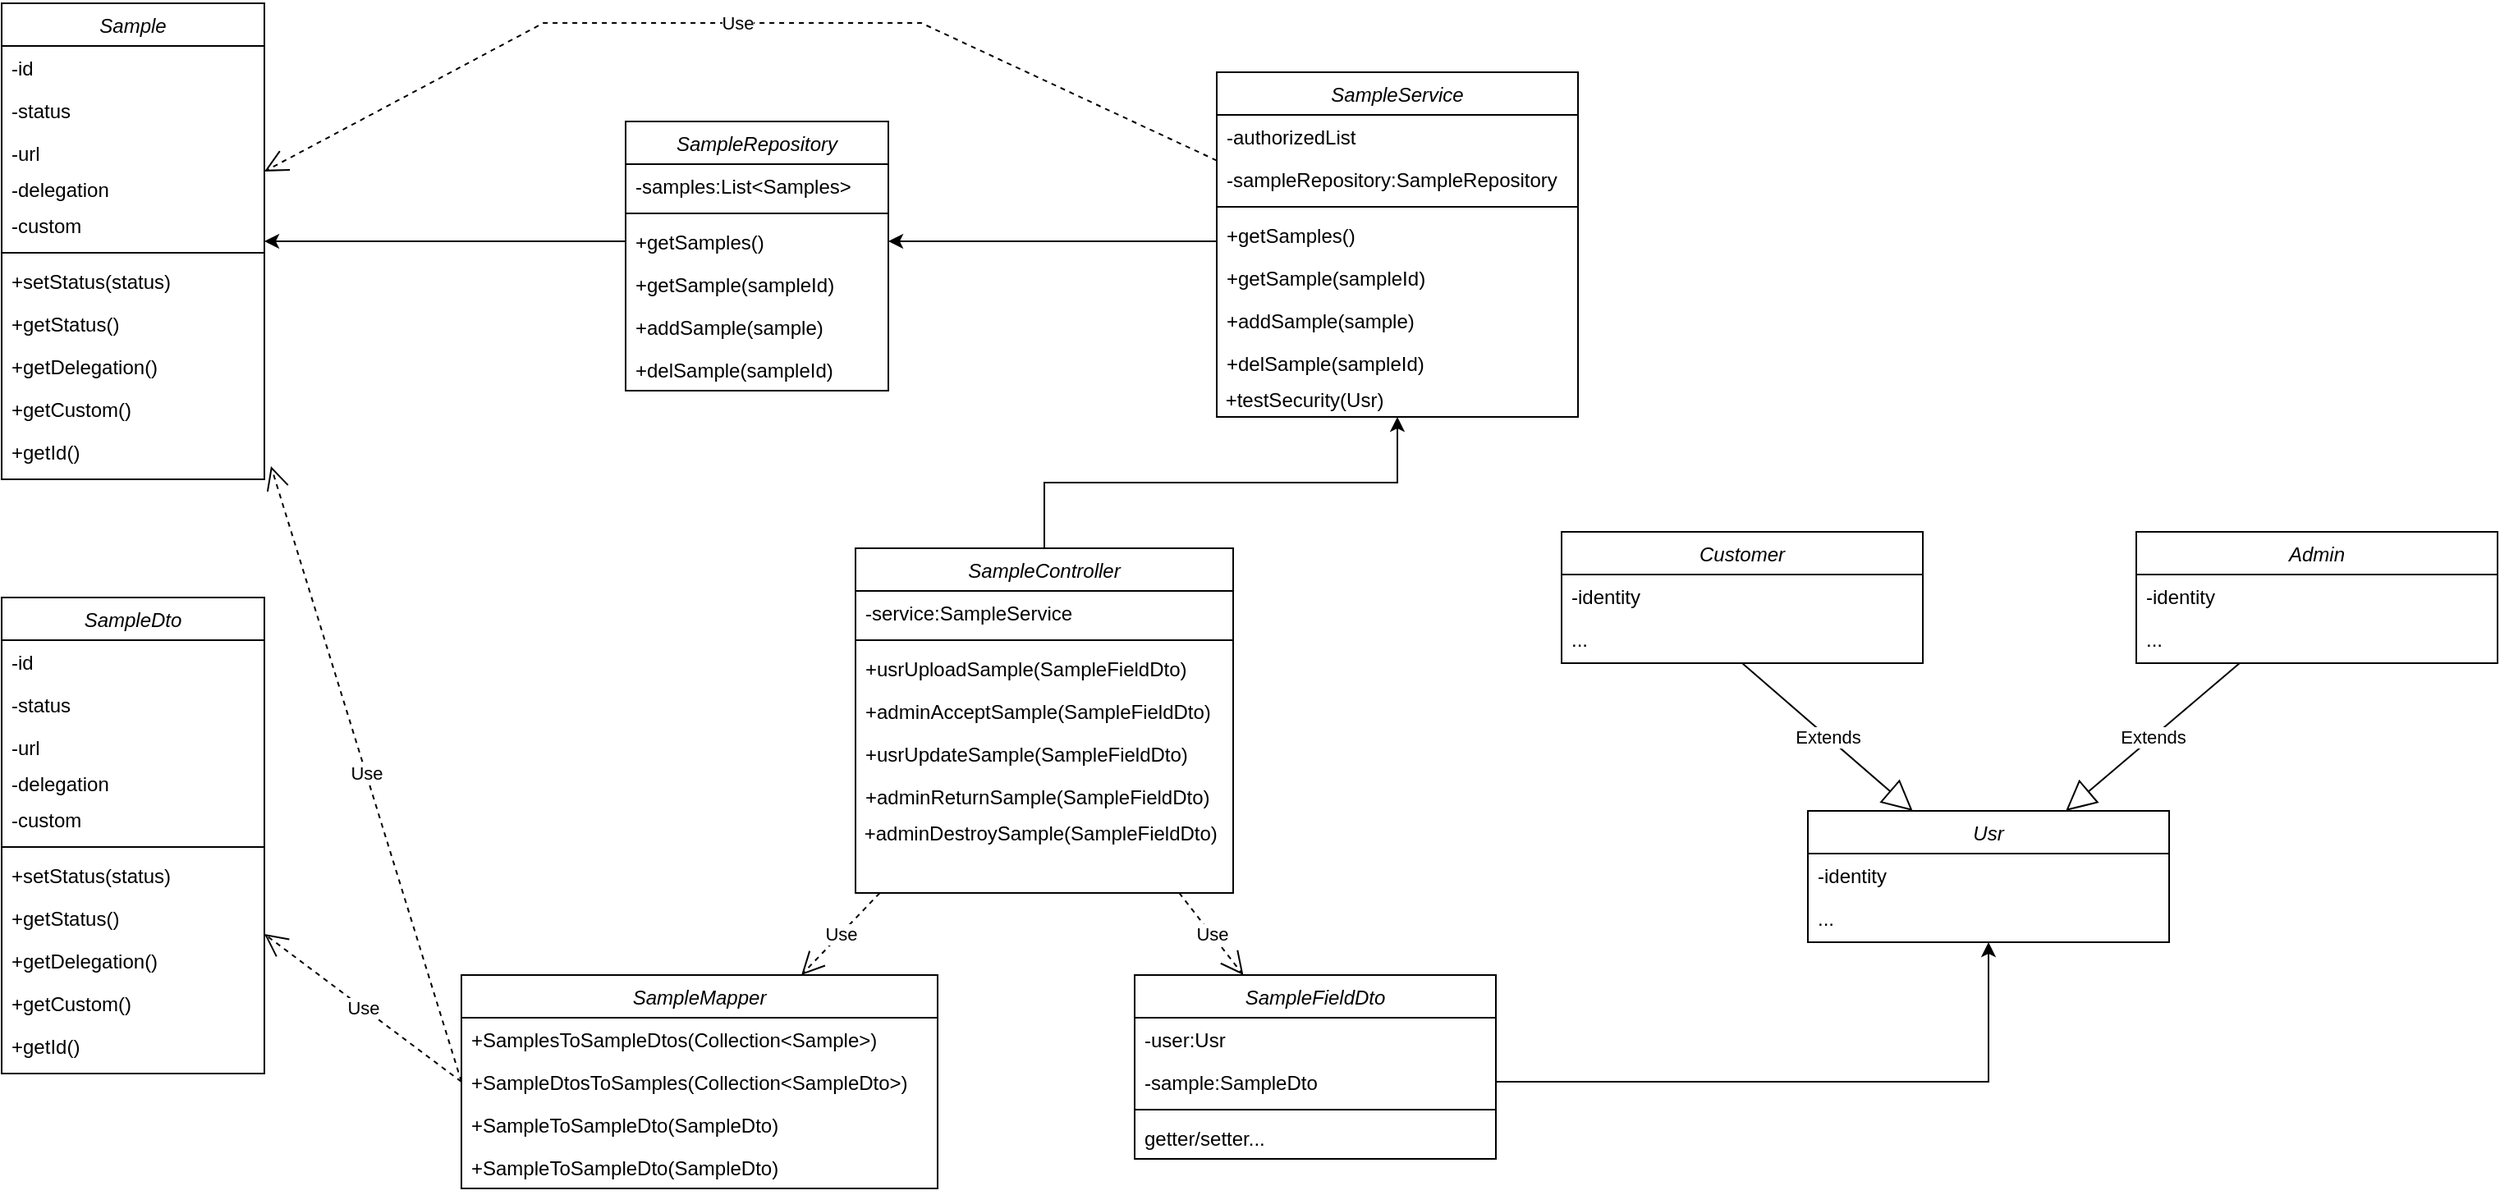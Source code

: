 <mxfile version="17.4.5" type="device"><diagram id="C5RBs43oDa-KdzZeNtuy" name="Page-1"><mxGraphModel dx="1038" dy="536" grid="1" gridSize="10" guides="1" tooltips="1" connect="1" arrows="1" fold="1" page="1" pageScale="1" pageWidth="827" pageHeight="1169" math="0" shadow="0"><root><mxCell id="WIyWlLk6GJQsqaUBKTNV-0"/><mxCell id="WIyWlLk6GJQsqaUBKTNV-1" parent="WIyWlLk6GJQsqaUBKTNV-0"/><mxCell id="zkfFHV4jXpPFQw0GAbJ--0" value="Sample" style="swimlane;fontStyle=2;align=center;verticalAlign=top;childLayout=stackLayout;horizontal=1;startSize=26;horizontalStack=0;resizeParent=1;resizeLast=0;collapsible=1;marginBottom=0;rounded=0;shadow=0;strokeWidth=1;" parent="WIyWlLk6GJQsqaUBKTNV-1" vertex="1"><mxGeometry x="60" y="438" width="160" height="290" as="geometry"><mxRectangle x="230" y="140" width="160" height="26" as="alternateBounds"/></mxGeometry></mxCell><mxCell id="6iQyki1AmYIebxgFgWVE-23" value="-id" style="text;align=left;verticalAlign=top;spacingLeft=4;spacingRight=4;overflow=hidden;rotatable=0;points=[[0,0.5],[1,0.5]];portConstraint=eastwest;" vertex="1" parent="zkfFHV4jXpPFQw0GAbJ--0"><mxGeometry y="26" width="160" height="26" as="geometry"/></mxCell><mxCell id="zkfFHV4jXpPFQw0GAbJ--1" value="-status" style="text;align=left;verticalAlign=top;spacingLeft=4;spacingRight=4;overflow=hidden;rotatable=0;points=[[0,0.5],[1,0.5]];portConstraint=eastwest;" parent="zkfFHV4jXpPFQw0GAbJ--0" vertex="1"><mxGeometry y="52" width="160" height="26" as="geometry"/></mxCell><mxCell id="6iQyki1AmYIebxgFgWVE-8" value="-url" style="text;align=left;verticalAlign=top;spacingLeft=4;spacingRight=4;overflow=hidden;rotatable=0;points=[[0,0.5],[1,0.5]];portConstraint=eastwest;rounded=0;shadow=0;html=0;" vertex="1" parent="zkfFHV4jXpPFQw0GAbJ--0"><mxGeometry y="78" width="160" height="22" as="geometry"/></mxCell><mxCell id="6iQyki1AmYIebxgFgWVE-7" value="-delegation" style="text;align=left;verticalAlign=top;spacingLeft=4;spacingRight=4;overflow=hidden;rotatable=0;points=[[0,0.5],[1,0.5]];portConstraint=eastwest;rounded=0;shadow=0;html=0;" vertex="1" parent="zkfFHV4jXpPFQw0GAbJ--0"><mxGeometry y="100" width="160" height="22" as="geometry"/></mxCell><mxCell id="zkfFHV4jXpPFQw0GAbJ--2" value="-custom" style="text;align=left;verticalAlign=top;spacingLeft=4;spacingRight=4;overflow=hidden;rotatable=0;points=[[0,0.5],[1,0.5]];portConstraint=eastwest;rounded=0;shadow=0;html=0;" parent="zkfFHV4jXpPFQw0GAbJ--0" vertex="1"><mxGeometry y="122" width="160" height="26" as="geometry"/></mxCell><mxCell id="zkfFHV4jXpPFQw0GAbJ--4" value="" style="line;html=1;strokeWidth=1;align=left;verticalAlign=middle;spacingTop=-1;spacingLeft=3;spacingRight=3;rotatable=0;labelPosition=right;points=[];portConstraint=eastwest;" parent="zkfFHV4jXpPFQw0GAbJ--0" vertex="1"><mxGeometry y="148" width="160" height="8" as="geometry"/></mxCell><mxCell id="zkfFHV4jXpPFQw0GAbJ--5" value="+setStatus(status)" style="text;align=left;verticalAlign=top;spacingLeft=4;spacingRight=4;overflow=hidden;rotatable=0;points=[[0,0.5],[1,0.5]];portConstraint=eastwest;" parent="zkfFHV4jXpPFQw0GAbJ--0" vertex="1"><mxGeometry y="156" width="160" height="26" as="geometry"/></mxCell><mxCell id="6iQyki1AmYIebxgFgWVE-9" value="+getStatus()" style="text;align=left;verticalAlign=top;spacingLeft=4;spacingRight=4;overflow=hidden;rotatable=0;points=[[0,0.5],[1,0.5]];portConstraint=eastwest;" vertex="1" parent="zkfFHV4jXpPFQw0GAbJ--0"><mxGeometry y="182" width="160" height="26" as="geometry"/></mxCell><mxCell id="6iQyki1AmYIebxgFgWVE-10" value="+getDelegation()" style="text;align=left;verticalAlign=top;spacingLeft=4;spacingRight=4;overflow=hidden;rotatable=0;points=[[0,0.5],[1,0.5]];portConstraint=eastwest;" vertex="1" parent="zkfFHV4jXpPFQw0GAbJ--0"><mxGeometry y="208" width="160" height="26" as="geometry"/></mxCell><mxCell id="6iQyki1AmYIebxgFgWVE-11" value="+getCustom()" style="text;align=left;verticalAlign=top;spacingLeft=4;spacingRight=4;overflow=hidden;rotatable=0;points=[[0,0.5],[1,0.5]];portConstraint=eastwest;" vertex="1" parent="zkfFHV4jXpPFQw0GAbJ--0"><mxGeometry y="234" width="160" height="26" as="geometry"/></mxCell><mxCell id="6iQyki1AmYIebxgFgWVE-24" value="+getId()" style="text;align=left;verticalAlign=top;spacingLeft=4;spacingRight=4;overflow=hidden;rotatable=0;points=[[0,0.5],[1,0.5]];portConstraint=eastwest;" vertex="1" parent="zkfFHV4jXpPFQw0GAbJ--0"><mxGeometry y="260" width="160" height="26" as="geometry"/></mxCell><mxCell id="6iQyki1AmYIebxgFgWVE-12" value="SampleRepository" style="swimlane;fontStyle=2;align=center;verticalAlign=top;childLayout=stackLayout;horizontal=1;startSize=26;horizontalStack=0;resizeParent=1;resizeLast=0;collapsible=1;marginBottom=0;rounded=0;shadow=0;strokeWidth=1;" vertex="1" parent="WIyWlLk6GJQsqaUBKTNV-1"><mxGeometry x="440" y="510" width="160" height="164" as="geometry"><mxRectangle x="230" y="140" width="160" height="26" as="alternateBounds"/></mxGeometry></mxCell><mxCell id="6iQyki1AmYIebxgFgWVE-13" value="-samples:List&lt;Samples&gt;&#xA;" style="text;align=left;verticalAlign=top;spacingLeft=4;spacingRight=4;overflow=hidden;rotatable=0;points=[[0,0.5],[1,0.5]];portConstraint=eastwest;" vertex="1" parent="6iQyki1AmYIebxgFgWVE-12"><mxGeometry y="26" width="160" height="26" as="geometry"/></mxCell><mxCell id="6iQyki1AmYIebxgFgWVE-17" value="" style="line;html=1;strokeWidth=1;align=left;verticalAlign=middle;spacingTop=-1;spacingLeft=3;spacingRight=3;rotatable=0;labelPosition=right;points=[];portConstraint=eastwest;" vertex="1" parent="6iQyki1AmYIebxgFgWVE-12"><mxGeometry y="52" width="160" height="8" as="geometry"/></mxCell><mxCell id="6iQyki1AmYIebxgFgWVE-18" value="+getSamples()" style="text;align=left;verticalAlign=top;spacingLeft=4;spacingRight=4;overflow=hidden;rotatable=0;points=[[0,0.5],[1,0.5]];portConstraint=eastwest;" vertex="1" parent="6iQyki1AmYIebxgFgWVE-12"><mxGeometry y="60" width="160" height="26" as="geometry"/></mxCell><mxCell id="6iQyki1AmYIebxgFgWVE-19" value="+getSample(sampleId)" style="text;align=left;verticalAlign=top;spacingLeft=4;spacingRight=4;overflow=hidden;rotatable=0;points=[[0,0.5],[1,0.5]];portConstraint=eastwest;" vertex="1" parent="6iQyki1AmYIebxgFgWVE-12"><mxGeometry y="86" width="160" height="26" as="geometry"/></mxCell><mxCell id="6iQyki1AmYIebxgFgWVE-20" value="+addSample(sample)" style="text;align=left;verticalAlign=top;spacingLeft=4;spacingRight=4;overflow=hidden;rotatable=0;points=[[0,0.5],[1,0.5]];portConstraint=eastwest;" vertex="1" parent="6iQyki1AmYIebxgFgWVE-12"><mxGeometry y="112" width="160" height="26" as="geometry"/></mxCell><mxCell id="6iQyki1AmYIebxgFgWVE-25" value="+delSample(sampleId)" style="text;align=left;verticalAlign=top;spacingLeft=4;spacingRight=4;overflow=hidden;rotatable=0;points=[[0,0.5],[1,0.5]];portConstraint=eastwest;" vertex="1" parent="6iQyki1AmYIebxgFgWVE-12"><mxGeometry y="138" width="160" height="26" as="geometry"/></mxCell><mxCell id="6iQyki1AmYIebxgFgWVE-26" style="edgeStyle=orthogonalEdgeStyle;rounded=0;orthogonalLoop=1;jettySize=auto;html=1;exitX=0;exitY=0.5;exitDx=0;exitDy=0;" edge="1" parent="WIyWlLk6GJQsqaUBKTNV-1" source="6iQyki1AmYIebxgFgWVE-18" target="zkfFHV4jXpPFQw0GAbJ--0"><mxGeometry relative="1" as="geometry"/></mxCell><mxCell id="6iQyki1AmYIebxgFgWVE-29" value="SampleService" style="swimlane;fontStyle=2;align=center;verticalAlign=top;childLayout=stackLayout;horizontal=1;startSize=26;horizontalStack=0;resizeParent=1;resizeLast=0;collapsible=1;marginBottom=0;rounded=0;shadow=0;strokeWidth=1;" vertex="1" parent="WIyWlLk6GJQsqaUBKTNV-1"><mxGeometry x="800" y="480" width="220" height="210" as="geometry"><mxRectangle x="230" y="140" width="160" height="26" as="alternateBounds"/></mxGeometry></mxCell><mxCell id="6iQyki1AmYIebxgFgWVE-38" value="-authorizedList" style="text;align=left;verticalAlign=top;spacingLeft=4;spacingRight=4;overflow=hidden;rotatable=0;points=[[0,0.5],[1,0.5]];portConstraint=eastwest;" vertex="1" parent="6iQyki1AmYIebxgFgWVE-29"><mxGeometry y="26" width="220" height="26" as="geometry"/></mxCell><mxCell id="6iQyki1AmYIebxgFgWVE-30" value="-sampleRepository:SampleRepository" style="text;align=left;verticalAlign=top;spacingLeft=4;spacingRight=4;overflow=hidden;rotatable=0;points=[[0,0.5],[1,0.5]];portConstraint=eastwest;" vertex="1" parent="6iQyki1AmYIebxgFgWVE-29"><mxGeometry y="52" width="220" height="26" as="geometry"/></mxCell><mxCell id="6iQyki1AmYIebxgFgWVE-31" value="" style="line;html=1;strokeWidth=1;align=left;verticalAlign=middle;spacingTop=-1;spacingLeft=3;spacingRight=3;rotatable=0;labelPosition=right;points=[];portConstraint=eastwest;" vertex="1" parent="6iQyki1AmYIebxgFgWVE-29"><mxGeometry y="78" width="220" height="8" as="geometry"/></mxCell><mxCell id="6iQyki1AmYIebxgFgWVE-32" value="+getSamples()" style="text;align=left;verticalAlign=top;spacingLeft=4;spacingRight=4;overflow=hidden;rotatable=0;points=[[0,0.5],[1,0.5]];portConstraint=eastwest;" vertex="1" parent="6iQyki1AmYIebxgFgWVE-29"><mxGeometry y="86" width="220" height="26" as="geometry"/></mxCell><mxCell id="6iQyki1AmYIebxgFgWVE-33" value="+getSample(sampleId)" style="text;align=left;verticalAlign=top;spacingLeft=4;spacingRight=4;overflow=hidden;rotatable=0;points=[[0,0.5],[1,0.5]];portConstraint=eastwest;" vertex="1" parent="6iQyki1AmYIebxgFgWVE-29"><mxGeometry y="112" width="220" height="26" as="geometry"/></mxCell><mxCell id="6iQyki1AmYIebxgFgWVE-34" value="+addSample(sample)" style="text;align=left;verticalAlign=top;spacingLeft=4;spacingRight=4;overflow=hidden;rotatable=0;points=[[0,0.5],[1,0.5]];portConstraint=eastwest;" vertex="1" parent="6iQyki1AmYIebxgFgWVE-29"><mxGeometry y="138" width="220" height="26" as="geometry"/></mxCell><mxCell id="6iQyki1AmYIebxgFgWVE-35" value="+delSample(sampleId)" style="text;align=left;verticalAlign=top;spacingLeft=4;spacingRight=4;overflow=hidden;rotatable=0;points=[[0,0.5],[1,0.5]];portConstraint=eastwest;" vertex="1" parent="6iQyki1AmYIebxgFgWVE-29"><mxGeometry y="164" width="220" height="26" as="geometry"/></mxCell><mxCell id="6iQyki1AmYIebxgFgWVE-36" value="&lt;div align=&quot;left&quot;&gt;&amp;nbsp;+testSecurity(Usr)&lt;/div&gt;" style="text;html=1;align=left;verticalAlign=middle;resizable=0;points=[];autosize=1;strokeColor=none;fillColor=none;" vertex="1" parent="6iQyki1AmYIebxgFgWVE-29"><mxGeometry y="190" width="220" height="20" as="geometry"/></mxCell><mxCell id="6iQyki1AmYIebxgFgWVE-39" style="edgeStyle=orthogonalEdgeStyle;rounded=0;orthogonalLoop=1;jettySize=auto;html=1;exitX=0;exitY=0.5;exitDx=0;exitDy=0;entryX=1;entryY=0.5;entryDx=0;entryDy=0;" edge="1" parent="WIyWlLk6GJQsqaUBKTNV-1" source="6iQyki1AmYIebxgFgWVE-32" target="6iQyki1AmYIebxgFgWVE-18"><mxGeometry relative="1" as="geometry"><Array as="points"><mxPoint x="800" y="583"/></Array></mxGeometry></mxCell><mxCell id="6iQyki1AmYIebxgFgWVE-43" value="Use" style="endArrow=open;endSize=12;dashed=1;html=1;rounded=0;" edge="1" parent="WIyWlLk6GJQsqaUBKTNV-1" source="6iQyki1AmYIebxgFgWVE-29" target="zkfFHV4jXpPFQw0GAbJ--0"><mxGeometry width="160" relative="1" as="geometry"><mxPoint x="490" y="480" as="sourcePoint"/><mxPoint x="400" y="420" as="targetPoint"/><Array as="points"><mxPoint x="620" y="450"/><mxPoint x="390" y="450"/></Array></mxGeometry></mxCell><mxCell id="6iQyki1AmYIebxgFgWVE-54" value="Usr" style="swimlane;fontStyle=2;align=center;verticalAlign=top;childLayout=stackLayout;horizontal=1;startSize=26;horizontalStack=0;resizeParent=1;resizeLast=0;collapsible=1;marginBottom=0;rounded=0;shadow=0;strokeWidth=1;" vertex="1" parent="WIyWlLk6GJQsqaUBKTNV-1"><mxGeometry x="1160" y="930" width="220" height="80" as="geometry"><mxRectangle x="230" y="140" width="160" height="26" as="alternateBounds"/></mxGeometry></mxCell><mxCell id="6iQyki1AmYIebxgFgWVE-55" value="-identity" style="text;align=left;verticalAlign=top;spacingLeft=4;spacingRight=4;overflow=hidden;rotatable=0;points=[[0,0.5],[1,0.5]];portConstraint=eastwest;" vertex="1" parent="6iQyki1AmYIebxgFgWVE-54"><mxGeometry y="26" width="220" height="26" as="geometry"/></mxCell><mxCell id="6iQyki1AmYIebxgFgWVE-56" value="..." style="text;align=left;verticalAlign=top;spacingLeft=4;spacingRight=4;overflow=hidden;rotatable=0;points=[[0,0.5],[1,0.5]];portConstraint=eastwest;" vertex="1" parent="6iQyki1AmYIebxgFgWVE-54"><mxGeometry y="52" width="220" height="26" as="geometry"/></mxCell><mxCell id="6iQyki1AmYIebxgFgWVE-73" value="Admin" style="swimlane;fontStyle=2;align=center;verticalAlign=top;childLayout=stackLayout;horizontal=1;startSize=26;horizontalStack=0;resizeParent=1;resizeLast=0;collapsible=1;marginBottom=0;rounded=0;shadow=0;strokeWidth=1;" vertex="1" parent="WIyWlLk6GJQsqaUBKTNV-1"><mxGeometry x="1360" y="760" width="220" height="80" as="geometry"><mxRectangle x="230" y="140" width="160" height="26" as="alternateBounds"/></mxGeometry></mxCell><mxCell id="6iQyki1AmYIebxgFgWVE-74" value="-identity" style="text;align=left;verticalAlign=top;spacingLeft=4;spacingRight=4;overflow=hidden;rotatable=0;points=[[0,0.5],[1,0.5]];portConstraint=eastwest;" vertex="1" parent="6iQyki1AmYIebxgFgWVE-73"><mxGeometry y="26" width="220" height="26" as="geometry"/></mxCell><mxCell id="6iQyki1AmYIebxgFgWVE-75" value="..." style="text;align=left;verticalAlign=top;spacingLeft=4;spacingRight=4;overflow=hidden;rotatable=0;points=[[0,0.5],[1,0.5]];portConstraint=eastwest;" vertex="1" parent="6iQyki1AmYIebxgFgWVE-73"><mxGeometry y="52" width="220" height="26" as="geometry"/></mxCell><mxCell id="6iQyki1AmYIebxgFgWVE-76" value="Customer" style="swimlane;fontStyle=2;align=center;verticalAlign=top;childLayout=stackLayout;horizontal=1;startSize=26;horizontalStack=0;resizeParent=1;resizeLast=0;collapsible=1;marginBottom=0;rounded=0;shadow=0;strokeWidth=1;" vertex="1" parent="WIyWlLk6GJQsqaUBKTNV-1"><mxGeometry x="1010" y="760" width="220" height="80" as="geometry"><mxRectangle x="230" y="140" width="160" height="26" as="alternateBounds"/></mxGeometry></mxCell><mxCell id="6iQyki1AmYIebxgFgWVE-77" value="-identity" style="text;align=left;verticalAlign=top;spacingLeft=4;spacingRight=4;overflow=hidden;rotatable=0;points=[[0,0.5],[1,0.5]];portConstraint=eastwest;" vertex="1" parent="6iQyki1AmYIebxgFgWVE-76"><mxGeometry y="26" width="220" height="26" as="geometry"/></mxCell><mxCell id="6iQyki1AmYIebxgFgWVE-78" value="..." style="text;align=left;verticalAlign=top;spacingLeft=4;spacingRight=4;overflow=hidden;rotatable=0;points=[[0,0.5],[1,0.5]];portConstraint=eastwest;" vertex="1" parent="6iQyki1AmYIebxgFgWVE-76"><mxGeometry y="52" width="220" height="26" as="geometry"/></mxCell><mxCell id="6iQyki1AmYIebxgFgWVE-79" value="Extends" style="endArrow=block;endSize=16;endFill=0;html=1;rounded=0;exitX=0.5;exitY=1;exitDx=0;exitDy=0;" edge="1" parent="WIyWlLk6GJQsqaUBKTNV-1" source="6iQyki1AmYIebxgFgWVE-76" target="6iQyki1AmYIebxgFgWVE-54"><mxGeometry width="160" relative="1" as="geometry"><mxPoint x="970" y="740" as="sourcePoint"/><mxPoint x="1130" y="740" as="targetPoint"/></mxGeometry></mxCell><mxCell id="6iQyki1AmYIebxgFgWVE-80" value="Extends" style="endArrow=block;endSize=16;endFill=0;html=1;rounded=0;" edge="1" parent="WIyWlLk6GJQsqaUBKTNV-1" source="6iQyki1AmYIebxgFgWVE-73" target="6iQyki1AmYIebxgFgWVE-54"><mxGeometry width="160" relative="1" as="geometry"><mxPoint x="970" y="840" as="sourcePoint"/><mxPoint x="1130" y="840" as="targetPoint"/></mxGeometry></mxCell><mxCell id="6iQyki1AmYIebxgFgWVE-134" style="edgeStyle=orthogonalEdgeStyle;rounded=0;orthogonalLoop=1;jettySize=auto;html=1;exitX=0.5;exitY=0;exitDx=0;exitDy=0;" edge="1" parent="WIyWlLk6GJQsqaUBKTNV-1" source="6iQyki1AmYIebxgFgWVE-81" target="6iQyki1AmYIebxgFgWVE-36"><mxGeometry relative="1" as="geometry"/></mxCell><mxCell id="6iQyki1AmYIebxgFgWVE-81" value="SampleController" style="swimlane;fontStyle=2;align=center;verticalAlign=top;childLayout=stackLayout;horizontal=1;startSize=26;horizontalStack=0;resizeParent=1;resizeLast=0;collapsible=1;marginBottom=0;rounded=0;shadow=0;strokeWidth=1;" vertex="1" parent="WIyWlLk6GJQsqaUBKTNV-1"><mxGeometry x="580" y="770" width="230" height="210" as="geometry"><mxRectangle x="230" y="140" width="160" height="26" as="alternateBounds"/></mxGeometry></mxCell><mxCell id="6iQyki1AmYIebxgFgWVE-82" value="-service:SampleService" style="text;align=left;verticalAlign=top;spacingLeft=4;spacingRight=4;overflow=hidden;rotatable=0;points=[[0,0.5],[1,0.5]];portConstraint=eastwest;" vertex="1" parent="6iQyki1AmYIebxgFgWVE-81"><mxGeometry y="26" width="230" height="26" as="geometry"/></mxCell><mxCell id="6iQyki1AmYIebxgFgWVE-84" value="" style="line;html=1;strokeWidth=1;align=left;verticalAlign=middle;spacingTop=-1;spacingLeft=3;spacingRight=3;rotatable=0;labelPosition=right;points=[];portConstraint=eastwest;" vertex="1" parent="6iQyki1AmYIebxgFgWVE-81"><mxGeometry y="52" width="230" height="8" as="geometry"/></mxCell><mxCell id="6iQyki1AmYIebxgFgWVE-85" value="+usrUploadSample(SampleFieldDto)" style="text;align=left;verticalAlign=top;spacingLeft=4;spacingRight=4;overflow=hidden;rotatable=0;points=[[0,0.5],[1,0.5]];portConstraint=eastwest;" vertex="1" parent="6iQyki1AmYIebxgFgWVE-81"><mxGeometry y="60" width="230" height="26" as="geometry"/></mxCell><mxCell id="6iQyki1AmYIebxgFgWVE-86" value="+adminAcceptSample(SampleFieldDto)" style="text;align=left;verticalAlign=top;spacingLeft=4;spacingRight=4;overflow=hidden;rotatable=0;points=[[0,0.5],[1,0.5]];portConstraint=eastwest;" vertex="1" parent="6iQyki1AmYIebxgFgWVE-81"><mxGeometry y="86" width="230" height="26" as="geometry"/></mxCell><mxCell id="6iQyki1AmYIebxgFgWVE-87" value="+usrUpdateSample(SampleFieldDto)" style="text;align=left;verticalAlign=top;spacingLeft=4;spacingRight=4;overflow=hidden;rotatable=0;points=[[0,0.5],[1,0.5]];portConstraint=eastwest;" vertex="1" parent="6iQyki1AmYIebxgFgWVE-81"><mxGeometry y="112" width="230" height="26" as="geometry"/></mxCell><mxCell id="6iQyki1AmYIebxgFgWVE-88" value="+adminReturnSample(SampleFieldDto)" style="text;align=left;verticalAlign=top;spacingLeft=4;spacingRight=4;overflow=hidden;rotatable=0;points=[[0,0.5],[1,0.5]];portConstraint=eastwest;" vertex="1" parent="6iQyki1AmYIebxgFgWVE-81"><mxGeometry y="138" width="230" height="26" as="geometry"/></mxCell><mxCell id="6iQyki1AmYIebxgFgWVE-89" value="&amp;nbsp;+adminDestroySample(SampleFieldDto)" style="text;html=1;align=left;verticalAlign=middle;resizable=0;points=[];autosize=1;strokeColor=none;fillColor=none;" vertex="1" parent="6iQyki1AmYIebxgFgWVE-81"><mxGeometry y="164" width="230" height="20" as="geometry"/></mxCell><mxCell id="6iQyki1AmYIebxgFgWVE-91" value="SampleFieldDto" style="swimlane;fontStyle=2;align=center;verticalAlign=top;childLayout=stackLayout;horizontal=1;startSize=26;horizontalStack=0;resizeParent=1;resizeLast=0;collapsible=1;marginBottom=0;rounded=0;shadow=0;strokeWidth=1;" vertex="1" parent="WIyWlLk6GJQsqaUBKTNV-1"><mxGeometry x="750" y="1030" width="220" height="112" as="geometry"><mxRectangle x="230" y="140" width="160" height="26" as="alternateBounds"/></mxGeometry></mxCell><mxCell id="6iQyki1AmYIebxgFgWVE-115" value="-user:Usr&#xA;" style="text;align=left;verticalAlign=top;spacingLeft=4;spacingRight=4;overflow=hidden;rotatable=0;points=[[0,0.5],[1,0.5]];portConstraint=eastwest;" vertex="1" parent="6iQyki1AmYIebxgFgWVE-91"><mxGeometry y="26" width="220" height="26" as="geometry"/></mxCell><mxCell id="6iQyki1AmYIebxgFgWVE-92" value="-sample:SampleDto&#xA;" style="text;align=left;verticalAlign=top;spacingLeft=4;spacingRight=4;overflow=hidden;rotatable=0;points=[[0,0.5],[1,0.5]];portConstraint=eastwest;" vertex="1" parent="6iQyki1AmYIebxgFgWVE-91"><mxGeometry y="52" width="220" height="26" as="geometry"/></mxCell><mxCell id="6iQyki1AmYIebxgFgWVE-93" value="" style="line;html=1;strokeWidth=1;align=left;verticalAlign=middle;spacingTop=-1;spacingLeft=3;spacingRight=3;rotatable=0;labelPosition=right;points=[];portConstraint=eastwest;" vertex="1" parent="6iQyki1AmYIebxgFgWVE-91"><mxGeometry y="78" width="220" height="8" as="geometry"/></mxCell><mxCell id="6iQyki1AmYIebxgFgWVE-94" value="getter/setter..." style="text;align=left;verticalAlign=top;spacingLeft=4;spacingRight=4;overflow=hidden;rotatable=0;points=[[0,0.5],[1,0.5]];portConstraint=eastwest;" vertex="1" parent="6iQyki1AmYIebxgFgWVE-91"><mxGeometry y="86" width="220" height="26" as="geometry"/></mxCell><mxCell id="6iQyki1AmYIebxgFgWVE-99" value="SampleMapper" style="swimlane;fontStyle=2;align=center;verticalAlign=top;childLayout=stackLayout;horizontal=1;startSize=26;horizontalStack=0;resizeParent=1;resizeLast=0;collapsible=1;marginBottom=0;rounded=0;shadow=0;strokeWidth=1;" vertex="1" parent="WIyWlLk6GJQsqaUBKTNV-1"><mxGeometry x="340" y="1030" width="290" height="130" as="geometry"><mxRectangle x="230" y="140" width="160" height="26" as="alternateBounds"/></mxGeometry></mxCell><mxCell id="6iQyki1AmYIebxgFgWVE-102" value="+SamplesToSampleDtos(Collection&lt;Sample&gt;)" style="text;align=left;verticalAlign=top;spacingLeft=4;spacingRight=4;overflow=hidden;rotatable=0;points=[[0,0.5],[1,0.5]];portConstraint=eastwest;" vertex="1" parent="6iQyki1AmYIebxgFgWVE-99"><mxGeometry y="26" width="290" height="26" as="geometry"/></mxCell><mxCell id="6iQyki1AmYIebxgFgWVE-103" value="+SampleDtosToSamples(Collection&lt;SampleDto&gt;)" style="text;align=left;verticalAlign=top;spacingLeft=4;spacingRight=4;overflow=hidden;rotatable=0;points=[[0,0.5],[1,0.5]];portConstraint=eastwest;" vertex="1" parent="6iQyki1AmYIebxgFgWVE-99"><mxGeometry y="52" width="290" height="26" as="geometry"/></mxCell><mxCell id="6iQyki1AmYIebxgFgWVE-104" value="+SampleToSampleDto(SampleDto)" style="text;align=left;verticalAlign=top;spacingLeft=4;spacingRight=4;overflow=hidden;rotatable=0;points=[[0,0.5],[1,0.5]];portConstraint=eastwest;" vertex="1" parent="6iQyki1AmYIebxgFgWVE-99"><mxGeometry y="78" width="290" height="26" as="geometry"/></mxCell><mxCell id="6iQyki1AmYIebxgFgWVE-105" value="+SampleToSampleDto(SampleDto)" style="text;align=left;verticalAlign=top;spacingLeft=4;spacingRight=4;overflow=hidden;rotatable=0;points=[[0,0.5],[1,0.5]];portConstraint=eastwest;" vertex="1" parent="6iQyki1AmYIebxgFgWVE-99"><mxGeometry y="104" width="290" height="26" as="geometry"/></mxCell><mxCell id="6iQyki1AmYIebxgFgWVE-116" value="SampleDto" style="swimlane;fontStyle=2;align=center;verticalAlign=top;childLayout=stackLayout;horizontal=1;startSize=26;horizontalStack=0;resizeParent=1;resizeLast=0;collapsible=1;marginBottom=0;rounded=0;shadow=0;strokeWidth=1;" vertex="1" parent="WIyWlLk6GJQsqaUBKTNV-1"><mxGeometry x="60" y="800" width="160" height="290" as="geometry"><mxRectangle x="230" y="140" width="160" height="26" as="alternateBounds"/></mxGeometry></mxCell><mxCell id="6iQyki1AmYIebxgFgWVE-117" value="-id" style="text;align=left;verticalAlign=top;spacingLeft=4;spacingRight=4;overflow=hidden;rotatable=0;points=[[0,0.5],[1,0.5]];portConstraint=eastwest;" vertex="1" parent="6iQyki1AmYIebxgFgWVE-116"><mxGeometry y="26" width="160" height="26" as="geometry"/></mxCell><mxCell id="6iQyki1AmYIebxgFgWVE-118" value="-status" style="text;align=left;verticalAlign=top;spacingLeft=4;spacingRight=4;overflow=hidden;rotatable=0;points=[[0,0.5],[1,0.5]];portConstraint=eastwest;" vertex="1" parent="6iQyki1AmYIebxgFgWVE-116"><mxGeometry y="52" width="160" height="26" as="geometry"/></mxCell><mxCell id="6iQyki1AmYIebxgFgWVE-119" value="-url" style="text;align=left;verticalAlign=top;spacingLeft=4;spacingRight=4;overflow=hidden;rotatable=0;points=[[0,0.5],[1,0.5]];portConstraint=eastwest;rounded=0;shadow=0;html=0;" vertex="1" parent="6iQyki1AmYIebxgFgWVE-116"><mxGeometry y="78" width="160" height="22" as="geometry"/></mxCell><mxCell id="6iQyki1AmYIebxgFgWVE-120" value="-delegation" style="text;align=left;verticalAlign=top;spacingLeft=4;spacingRight=4;overflow=hidden;rotatable=0;points=[[0,0.5],[1,0.5]];portConstraint=eastwest;rounded=0;shadow=0;html=0;" vertex="1" parent="6iQyki1AmYIebxgFgWVE-116"><mxGeometry y="100" width="160" height="22" as="geometry"/></mxCell><mxCell id="6iQyki1AmYIebxgFgWVE-121" value="-custom" style="text;align=left;verticalAlign=top;spacingLeft=4;spacingRight=4;overflow=hidden;rotatable=0;points=[[0,0.5],[1,0.5]];portConstraint=eastwest;rounded=0;shadow=0;html=0;" vertex="1" parent="6iQyki1AmYIebxgFgWVE-116"><mxGeometry y="122" width="160" height="26" as="geometry"/></mxCell><mxCell id="6iQyki1AmYIebxgFgWVE-122" value="" style="line;html=1;strokeWidth=1;align=left;verticalAlign=middle;spacingTop=-1;spacingLeft=3;spacingRight=3;rotatable=0;labelPosition=right;points=[];portConstraint=eastwest;" vertex="1" parent="6iQyki1AmYIebxgFgWVE-116"><mxGeometry y="148" width="160" height="8" as="geometry"/></mxCell><mxCell id="6iQyki1AmYIebxgFgWVE-123" value="+setStatus(status)" style="text;align=left;verticalAlign=top;spacingLeft=4;spacingRight=4;overflow=hidden;rotatable=0;points=[[0,0.5],[1,0.5]];portConstraint=eastwest;" vertex="1" parent="6iQyki1AmYIebxgFgWVE-116"><mxGeometry y="156" width="160" height="26" as="geometry"/></mxCell><mxCell id="6iQyki1AmYIebxgFgWVE-124" value="+getStatus()" style="text;align=left;verticalAlign=top;spacingLeft=4;spacingRight=4;overflow=hidden;rotatable=0;points=[[0,0.5],[1,0.5]];portConstraint=eastwest;" vertex="1" parent="6iQyki1AmYIebxgFgWVE-116"><mxGeometry y="182" width="160" height="26" as="geometry"/></mxCell><mxCell id="6iQyki1AmYIebxgFgWVE-125" value="+getDelegation()" style="text;align=left;verticalAlign=top;spacingLeft=4;spacingRight=4;overflow=hidden;rotatable=0;points=[[0,0.5],[1,0.5]];portConstraint=eastwest;" vertex="1" parent="6iQyki1AmYIebxgFgWVE-116"><mxGeometry y="208" width="160" height="26" as="geometry"/></mxCell><mxCell id="6iQyki1AmYIebxgFgWVE-126" value="+getCustom()" style="text;align=left;verticalAlign=top;spacingLeft=4;spacingRight=4;overflow=hidden;rotatable=0;points=[[0,0.5],[1,0.5]];portConstraint=eastwest;" vertex="1" parent="6iQyki1AmYIebxgFgWVE-116"><mxGeometry y="234" width="160" height="26" as="geometry"/></mxCell><mxCell id="6iQyki1AmYIebxgFgWVE-127" value="+getId()" style="text;align=left;verticalAlign=top;spacingLeft=4;spacingRight=4;overflow=hidden;rotatable=0;points=[[0,0.5],[1,0.5]];portConstraint=eastwest;" vertex="1" parent="6iQyki1AmYIebxgFgWVE-116"><mxGeometry y="260" width="160" height="26" as="geometry"/></mxCell><mxCell id="6iQyki1AmYIebxgFgWVE-128" value="Use" style="endArrow=open;endSize=12;dashed=1;html=1;rounded=0;exitX=0;exitY=0.5;exitDx=0;exitDy=0;" edge="1" parent="WIyWlLk6GJQsqaUBKTNV-1" source="6iQyki1AmYIebxgFgWVE-99" target="6iQyki1AmYIebxgFgWVE-116"><mxGeometry width="160" relative="1" as="geometry"><mxPoint x="510" y="930" as="sourcePoint"/><mxPoint x="670" y="930" as="targetPoint"/></mxGeometry></mxCell><mxCell id="6iQyki1AmYIebxgFgWVE-129" value="Use" style="endArrow=open;endSize=12;dashed=1;html=1;rounded=0;exitX=0;exitY=0.5;exitDx=0;exitDy=0;entryX=1.025;entryY=0.846;entryDx=0;entryDy=0;entryPerimeter=0;" edge="1" parent="WIyWlLk6GJQsqaUBKTNV-1" source="6iQyki1AmYIebxgFgWVE-99" target="6iQyki1AmYIebxgFgWVE-24"><mxGeometry width="160" relative="1" as="geometry"><mxPoint x="350" y="1105" as="sourcePoint"/><mxPoint x="230" y="1015" as="targetPoint"/></mxGeometry></mxCell><mxCell id="6iQyki1AmYIebxgFgWVE-130" value="Use" style="endArrow=open;endSize=12;dashed=1;html=1;rounded=0;" edge="1" parent="WIyWlLk6GJQsqaUBKTNV-1" source="6iQyki1AmYIebxgFgWVE-81" target="6iQyki1AmYIebxgFgWVE-99"><mxGeometry width="160" relative="1" as="geometry"><mxPoint x="360" y="1115" as="sourcePoint"/><mxPoint x="240" y="1025" as="targetPoint"/></mxGeometry></mxCell><mxCell id="6iQyki1AmYIebxgFgWVE-131" value="Use" style="endArrow=open;endSize=12;dashed=1;html=1;rounded=0;" edge="1" parent="WIyWlLk6GJQsqaUBKTNV-1" source="6iQyki1AmYIebxgFgWVE-81" target="6iQyki1AmYIebxgFgWVE-91"><mxGeometry width="160" relative="1" as="geometry"><mxPoint x="370" y="1125" as="sourcePoint"/><mxPoint x="250" y="1035" as="targetPoint"/></mxGeometry></mxCell><mxCell id="6iQyki1AmYIebxgFgWVE-133" style="edgeStyle=orthogonalEdgeStyle;rounded=0;orthogonalLoop=1;jettySize=auto;html=1;exitX=1;exitY=0.5;exitDx=0;exitDy=0;entryX=0.5;entryY=1;entryDx=0;entryDy=0;" edge="1" parent="WIyWlLk6GJQsqaUBKTNV-1" source="6iQyki1AmYIebxgFgWVE-92" target="6iQyki1AmYIebxgFgWVE-54"><mxGeometry relative="1" as="geometry"/></mxCell></root></mxGraphModel></diagram></mxfile>